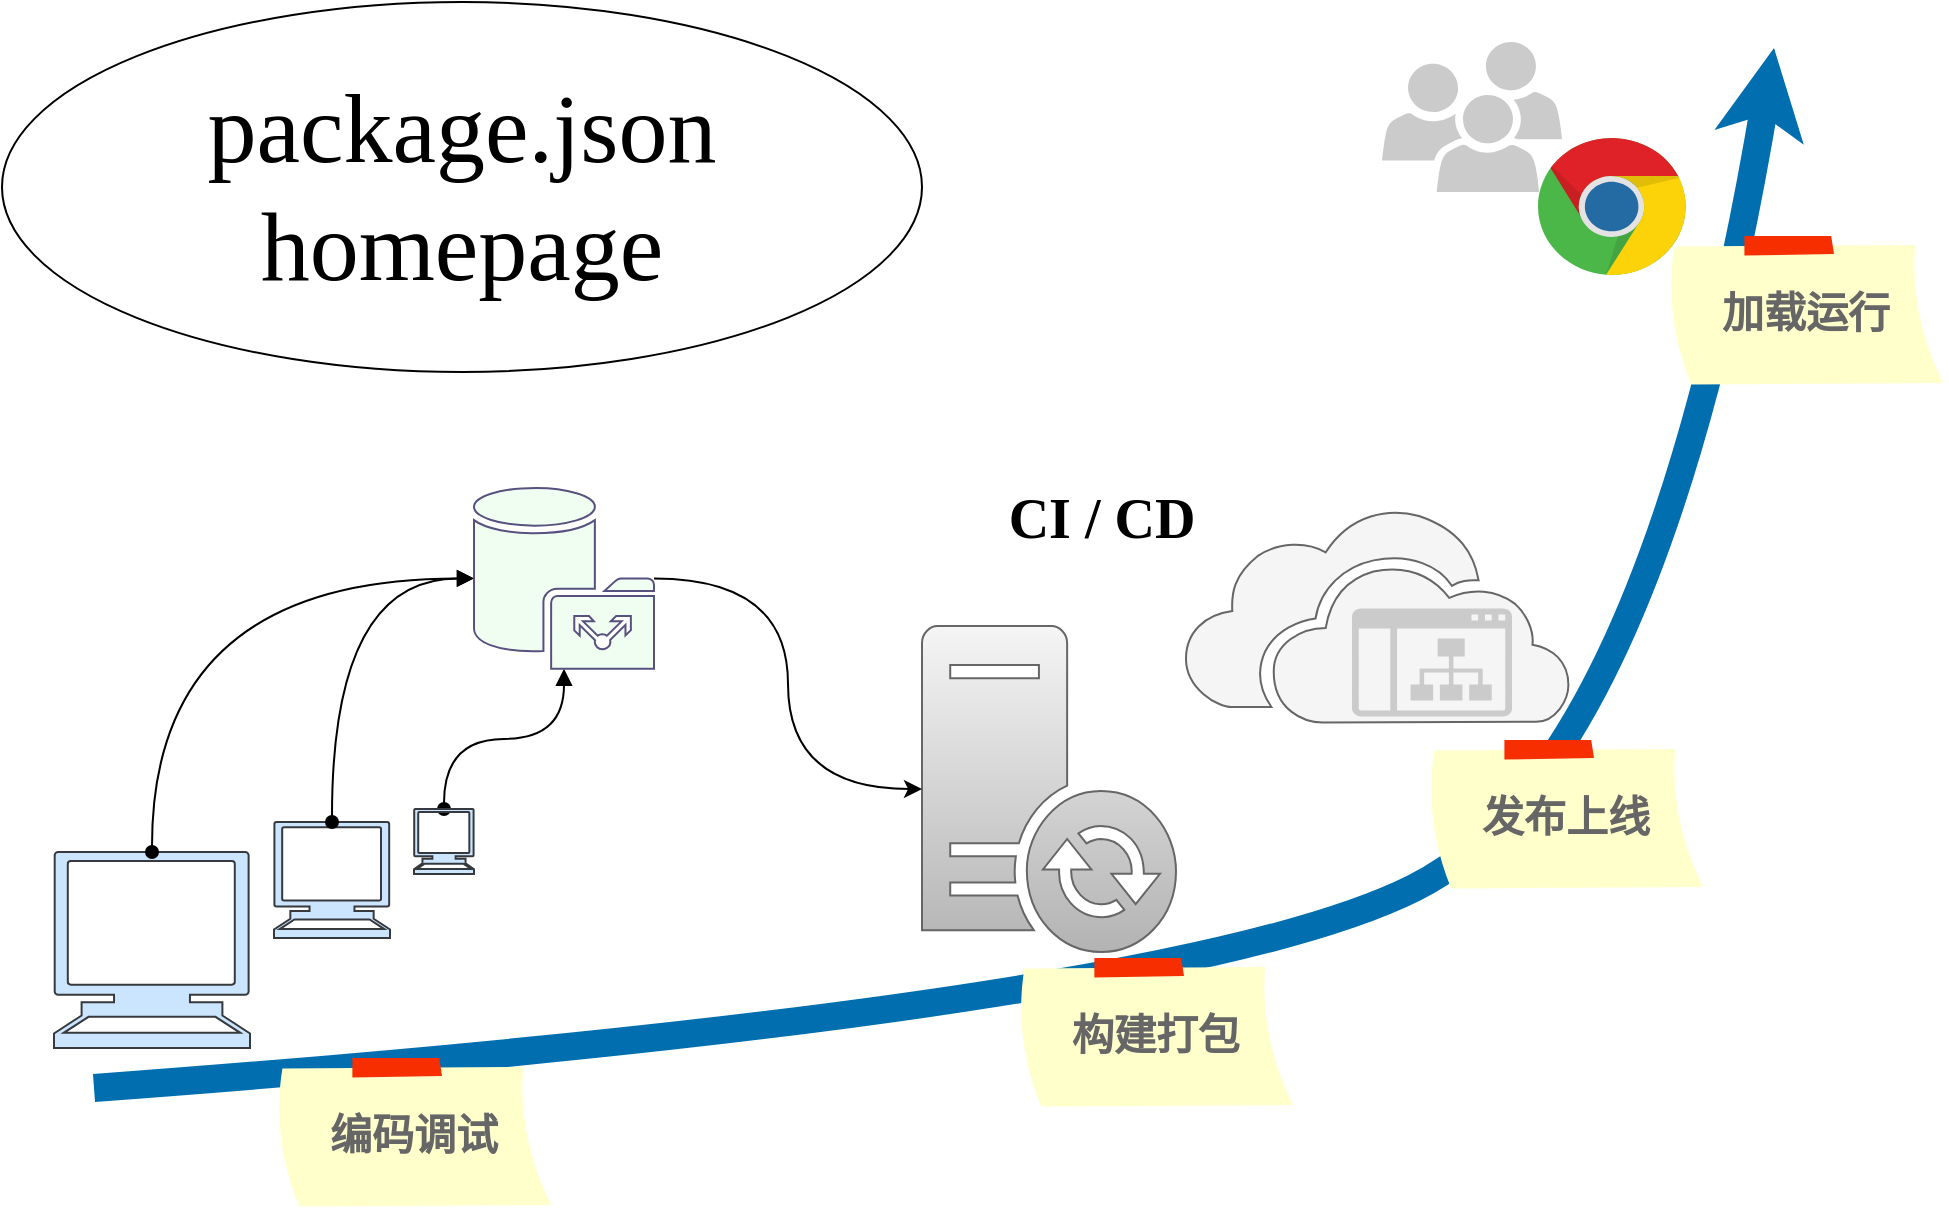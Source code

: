 <mxfile version="20.3.0" type="device"><diagram id="LDdHWRjGjj9B05Ahb4Y-" name="Page-1"><mxGraphModel dx="1292" dy="648" grid="1" gridSize="10" guides="1" tooltips="1" connect="1" arrows="1" fold="1" page="1" pageScale="1" pageWidth="827" pageHeight="1169" math="0" shadow="0"><root><mxCell id="0"/><mxCell id="1" parent="0"/><mxCell id="27" value="" style="shape=mxgraph.signs.tech.computer;html=1;pointerEvents=1;fillColor=#cce5ff;strokeColor=#36393d;verticalLabelPosition=bottom;verticalAlign=top;align=center;sketch=0;fontFamily=Comic Sans MS;fontSize=21;" parent="1" vertex="1"><mxGeometry x="580" y="570" width="58" height="58" as="geometry"/></mxCell><mxCell id="2" value="" style="curved=1;endArrow=classic;html=1;fillColor=#1ba1e2;strokeColor=#006EAF;endSize=0;startSize=16;strokeWidth=14;" parent="1" edge="1"><mxGeometry width="50" height="50" relative="1" as="geometry"><mxPoint x="490" y="703" as="sourcePoint"/><mxPoint x="1330" y="183" as="targetPoint"/><Array as="points"><mxPoint x="1030" y="663"/><mxPoint x="1270" y="543"/></Array></mxGeometry></mxCell><mxCell id="4" value="编码调试" style="strokeWidth=1;shadow=0;dashed=0;align=center;html=1;shape=mxgraph.mockup.text.stickyNote2;fontColor=#666666;mainText=;fontSize=21;whiteSpace=wrap;fillColor=#ffffcc;strokeColor=#F62E00;fontStyle=1" parent="1" vertex="1"><mxGeometry x="580" y="688" width="140" height="75" as="geometry"/></mxCell><mxCell id="5" value="构建打包" style="strokeWidth=1;shadow=0;dashed=0;align=center;html=1;shape=mxgraph.mockup.text.stickyNote2;fontColor=#666666;mainText=;fontSize=21;whiteSpace=wrap;fillColor=#ffffcc;strokeColor=#F62E00;fontStyle=1" parent="1" vertex="1"><mxGeometry x="951" y="638" width="140" height="75" as="geometry"/></mxCell><mxCell id="6" value="发布上线" style="strokeWidth=1;shadow=0;dashed=0;align=center;html=1;shape=mxgraph.mockup.text.stickyNote2;fontColor=#666666;mainText=;fontSize=21;whiteSpace=wrap;fillColor=#ffffcc;strokeColor=#F62E00;fontStyle=1" parent="1" vertex="1"><mxGeometry x="1156" y="529" width="140" height="75" as="geometry"/></mxCell><mxCell id="7" value="加载运行" style="strokeWidth=1;shadow=0;dashed=0;align=center;html=1;shape=mxgraph.mockup.text.stickyNote2;fontColor=#666666;mainText=;fontSize=21;whiteSpace=wrap;fillColor=#ffffcc;strokeColor=#F62E00;fontStyle=1" parent="1" vertex="1"><mxGeometry x="1276" y="277" width="140" height="75" as="geometry"/></mxCell><mxCell id="11" value="" style="dashed=0;outlineConnect=0;html=1;align=center;labelPosition=center;verticalLabelPosition=bottom;verticalAlign=top;shape=mxgraph.weblogos.chrome;fontFamily=Comic Sans MS;fontSize=21;" parent="1" vertex="1"><mxGeometry x="1212" y="228" width="74.8" height="70" as="geometry"/></mxCell><mxCell id="12" value="" style="dashed=0;outlineConnect=0;html=1;align=center;labelPosition=center;verticalLabelPosition=bottom;verticalAlign=top;shape=mxgraph.weblogos.onedrive;fillColor=#f5f5f5;strokeColor=#666666;fontFamily=Comic Sans MS;fontSize=21;fontColor=#333333;" parent="1" vertex="1"><mxGeometry x="1036" y="413" width="191.2" height="107.2" as="geometry"/></mxCell><mxCell id="13" value="" style="shape=mxgraph.signs.tech.computer;html=1;pointerEvents=1;fillColor=#cce5ff;strokeColor=#36393d;verticalLabelPosition=bottom;verticalAlign=top;align=center;sketch=0;fontFamily=Comic Sans MS;fontSize=21;" parent="1" vertex="1"><mxGeometry x="470" y="585" width="98" height="98" as="geometry"/></mxCell><mxCell id="15" value="" style="sketch=0;pointerEvents=1;shadow=0;dashed=0;html=1;strokeColor=#666666;fillColor=#f5f5f5;labelPosition=center;verticalLabelPosition=bottom;verticalAlign=top;outlineConnect=0;align=center;shape=mxgraph.office.servers.dirsync_server;fontFamily=Comic Sans MS;fontSize=21;gradientColor=#b3b3b3;" parent="1" vertex="1"><mxGeometry x="904" y="472" width="127" height="163" as="geometry"/></mxCell><mxCell id="17" value="" style="sketch=0;pointerEvents=1;shadow=0;dashed=0;html=1;strokeColor=none;labelPosition=center;verticalLabelPosition=bottom;verticalAlign=top;outlineConnect=0;align=center;shape=mxgraph.office.sites.subsite;fillColor=#CCCBCB;fontFamily=Comic Sans MS;fontSize=21;" parent="1" vertex="1"><mxGeometry x="1119" y="463.2" width="80" height="54" as="geometry"/></mxCell><mxCell id="18" value="" style="sketch=0;pointerEvents=1;shadow=0;dashed=0;html=1;strokeColor=none;labelPosition=center;verticalLabelPosition=bottom;verticalAlign=top;outlineConnect=0;align=center;shape=mxgraph.office.users.users;fillColor=#CCCBCB;fontFamily=Comic Sans MS;fontSize=21;" parent="1" vertex="1"><mxGeometry x="1134" y="180" width="90" height="75" as="geometry"/></mxCell><mxCell id="19" value="CI / CD" style="text;html=1;strokeColor=none;fillColor=none;align=center;verticalAlign=middle;whiteSpace=wrap;rounded=0;fontFamily=Comic Sans MS;fontSize=28;fontStyle=1" parent="1" vertex="1"><mxGeometry x="929" y="403" width="130" height="30" as="geometry"/></mxCell><mxCell id="20" value="package.json&lt;br style=&quot;font-size: 49px;&quot;&gt;homepage" style="ellipse;whiteSpace=wrap;html=1;align=center;newEdgeStyle={&quot;edgeStyle&quot;:&quot;entityRelationEdgeStyle&quot;,&quot;startArrow&quot;:&quot;none&quot;,&quot;endArrow&quot;:&quot;none&quot;,&quot;segment&quot;:10,&quot;curved&quot;:1};treeFolding=1;treeMoving=1;fontFamily=Comic Sans MS;fontSize=49;" parent="1" vertex="1"><mxGeometry x="444" y="160" width="460" height="185" as="geometry"/></mxCell><mxCell id="25" style="edgeStyle=orthogonalEdgeStyle;curved=1;html=1;" parent="1" source="21" target="15" edge="1"><mxGeometry relative="1" as="geometry"/></mxCell><mxCell id="26" style="edgeStyle=orthogonalEdgeStyle;curved=1;html=1;endArrow=oval;endFill=1;startArrow=block;startFill=1;" parent="1" source="21" target="13" edge="1"><mxGeometry relative="1" as="geometry"/></mxCell><mxCell id="29" style="edgeStyle=orthogonalEdgeStyle;curved=1;html=1;startArrow=block;startFill=1;endArrow=oval;endFill=1;" parent="1" source="21" target="27" edge="1"><mxGeometry relative="1" as="geometry"/></mxCell><mxCell id="31" style="edgeStyle=orthogonalEdgeStyle;curved=1;html=1;entryX=0.5;entryY=0;entryDx=0;entryDy=0;entryPerimeter=0;startArrow=block;startFill=1;endArrow=oval;endFill=1;" parent="1" source="21" target="30" edge="1"><mxGeometry relative="1" as="geometry"/></mxCell><mxCell id="21" value="" style="sketch=0;shadow=0;dashed=0;html=1;strokeColor=#56517e;fillColor=#f0fEf2;labelPosition=center;verticalLabelPosition=bottom;verticalAlign=top;outlineConnect=0;align=center;shape=mxgraph.office.databases.database_public_folder;" parent="1" vertex="1"><mxGeometry x="680" y="403" width="90" height="90.4" as="geometry"/></mxCell><mxCell id="30" value="" style="shape=mxgraph.signs.tech.computer;html=1;pointerEvents=1;fillColor=#cce5ff;strokeColor=#36393d;verticalLabelPosition=bottom;verticalAlign=top;align=center;sketch=0;fontFamily=Comic Sans MS;fontSize=21;" parent="1" vertex="1"><mxGeometry x="650" y="563.5" width="30" height="32.5" as="geometry"/></mxCell></root></mxGraphModel></diagram></mxfile>